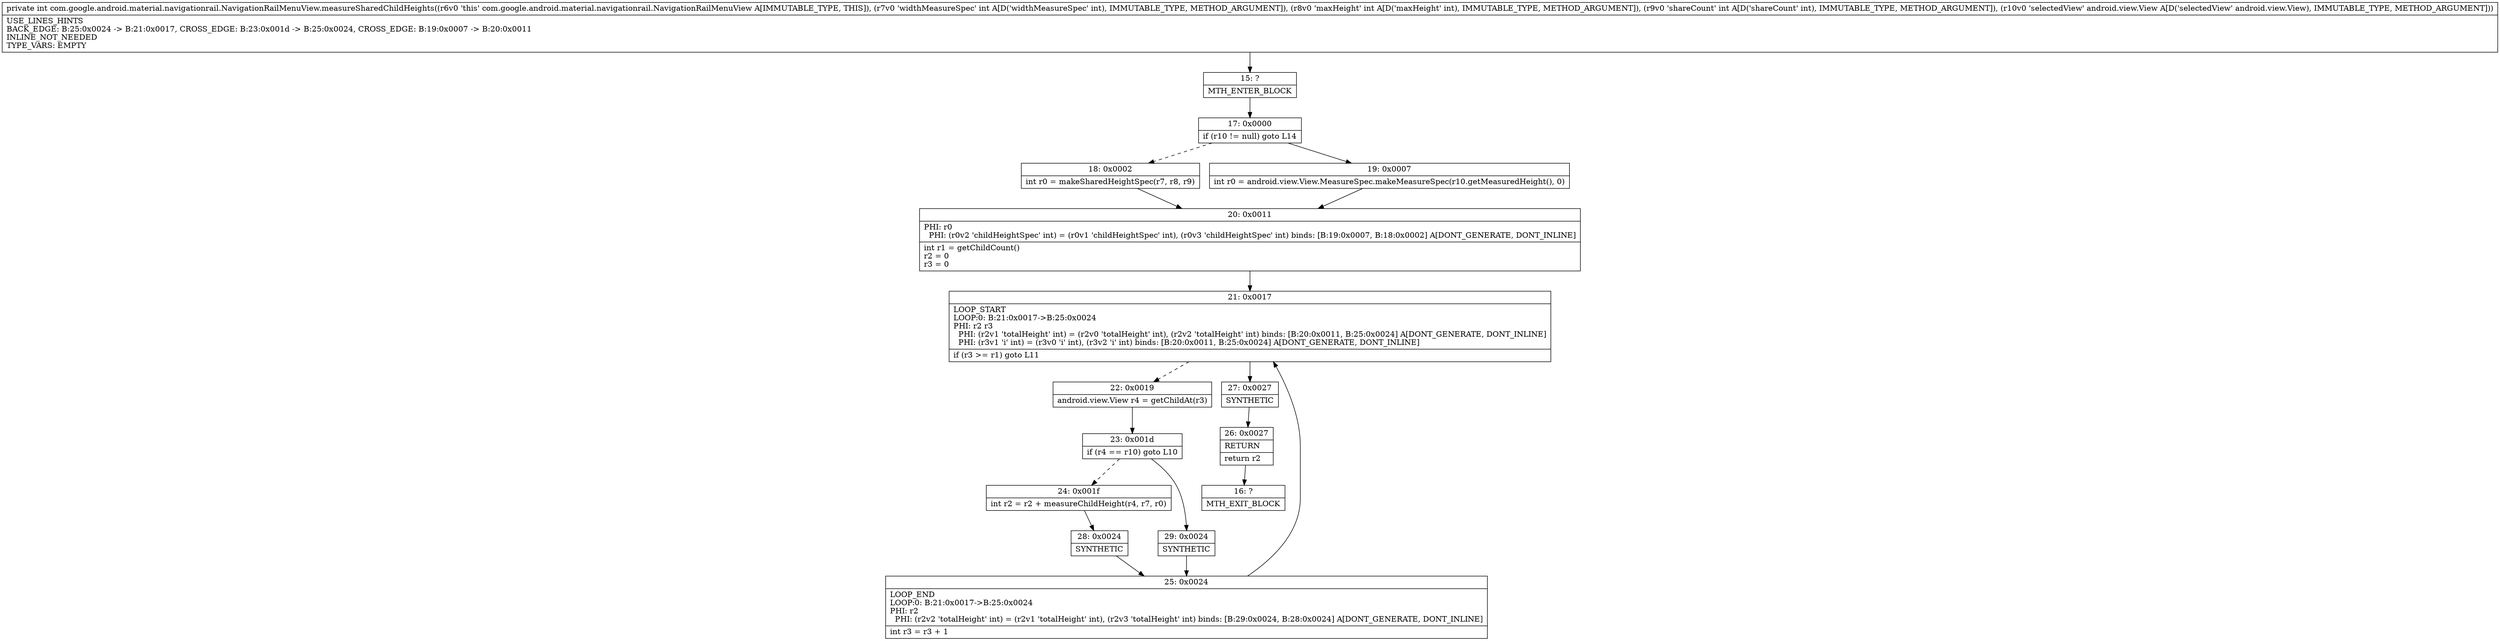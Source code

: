 digraph "CFG forcom.google.android.material.navigationrail.NavigationRailMenuView.measureSharedChildHeights(IIILandroid\/view\/View;)I" {
Node_15 [shape=record,label="{15\:\ ?|MTH_ENTER_BLOCK\l}"];
Node_17 [shape=record,label="{17\:\ 0x0000|if (r10 != null) goto L14\l}"];
Node_18 [shape=record,label="{18\:\ 0x0002|int r0 = makeSharedHeightSpec(r7, r8, r9)\l}"];
Node_20 [shape=record,label="{20\:\ 0x0011|PHI: r0 \l  PHI: (r0v2 'childHeightSpec' int) = (r0v1 'childHeightSpec' int), (r0v3 'childHeightSpec' int) binds: [B:19:0x0007, B:18:0x0002] A[DONT_GENERATE, DONT_INLINE]\l|int r1 = getChildCount()\lr2 = 0\lr3 = 0\l}"];
Node_21 [shape=record,label="{21\:\ 0x0017|LOOP_START\lLOOP:0: B:21:0x0017\-\>B:25:0x0024\lPHI: r2 r3 \l  PHI: (r2v1 'totalHeight' int) = (r2v0 'totalHeight' int), (r2v2 'totalHeight' int) binds: [B:20:0x0011, B:25:0x0024] A[DONT_GENERATE, DONT_INLINE]\l  PHI: (r3v1 'i' int) = (r3v0 'i' int), (r3v2 'i' int) binds: [B:20:0x0011, B:25:0x0024] A[DONT_GENERATE, DONT_INLINE]\l|if (r3 \>= r1) goto L11\l}"];
Node_22 [shape=record,label="{22\:\ 0x0019|android.view.View r4 = getChildAt(r3)\l}"];
Node_23 [shape=record,label="{23\:\ 0x001d|if (r4 == r10) goto L10\l}"];
Node_24 [shape=record,label="{24\:\ 0x001f|int r2 = r2 + measureChildHeight(r4, r7, r0)\l}"];
Node_28 [shape=record,label="{28\:\ 0x0024|SYNTHETIC\l}"];
Node_25 [shape=record,label="{25\:\ 0x0024|LOOP_END\lLOOP:0: B:21:0x0017\-\>B:25:0x0024\lPHI: r2 \l  PHI: (r2v2 'totalHeight' int) = (r2v1 'totalHeight' int), (r2v3 'totalHeight' int) binds: [B:29:0x0024, B:28:0x0024] A[DONT_GENERATE, DONT_INLINE]\l|int r3 = r3 + 1\l}"];
Node_29 [shape=record,label="{29\:\ 0x0024|SYNTHETIC\l}"];
Node_27 [shape=record,label="{27\:\ 0x0027|SYNTHETIC\l}"];
Node_26 [shape=record,label="{26\:\ 0x0027|RETURN\l|return r2\l}"];
Node_16 [shape=record,label="{16\:\ ?|MTH_EXIT_BLOCK\l}"];
Node_19 [shape=record,label="{19\:\ 0x0007|int r0 = android.view.View.MeasureSpec.makeMeasureSpec(r10.getMeasuredHeight(), 0)\l}"];
MethodNode[shape=record,label="{private int com.google.android.material.navigationrail.NavigationRailMenuView.measureSharedChildHeights((r6v0 'this' com.google.android.material.navigationrail.NavigationRailMenuView A[IMMUTABLE_TYPE, THIS]), (r7v0 'widthMeasureSpec' int A[D('widthMeasureSpec' int), IMMUTABLE_TYPE, METHOD_ARGUMENT]), (r8v0 'maxHeight' int A[D('maxHeight' int), IMMUTABLE_TYPE, METHOD_ARGUMENT]), (r9v0 'shareCount' int A[D('shareCount' int), IMMUTABLE_TYPE, METHOD_ARGUMENT]), (r10v0 'selectedView' android.view.View A[D('selectedView' android.view.View), IMMUTABLE_TYPE, METHOD_ARGUMENT]))  | USE_LINES_HINTS\lBACK_EDGE: B:25:0x0024 \-\> B:21:0x0017, CROSS_EDGE: B:23:0x001d \-\> B:25:0x0024, CROSS_EDGE: B:19:0x0007 \-\> B:20:0x0011\lINLINE_NOT_NEEDED\lTYPE_VARS: EMPTY\l}"];
MethodNode -> Node_15;Node_15 -> Node_17;
Node_17 -> Node_18[style=dashed];
Node_17 -> Node_19;
Node_18 -> Node_20;
Node_20 -> Node_21;
Node_21 -> Node_22[style=dashed];
Node_21 -> Node_27;
Node_22 -> Node_23;
Node_23 -> Node_24[style=dashed];
Node_23 -> Node_29;
Node_24 -> Node_28;
Node_28 -> Node_25;
Node_25 -> Node_21;
Node_29 -> Node_25;
Node_27 -> Node_26;
Node_26 -> Node_16;
Node_19 -> Node_20;
}


